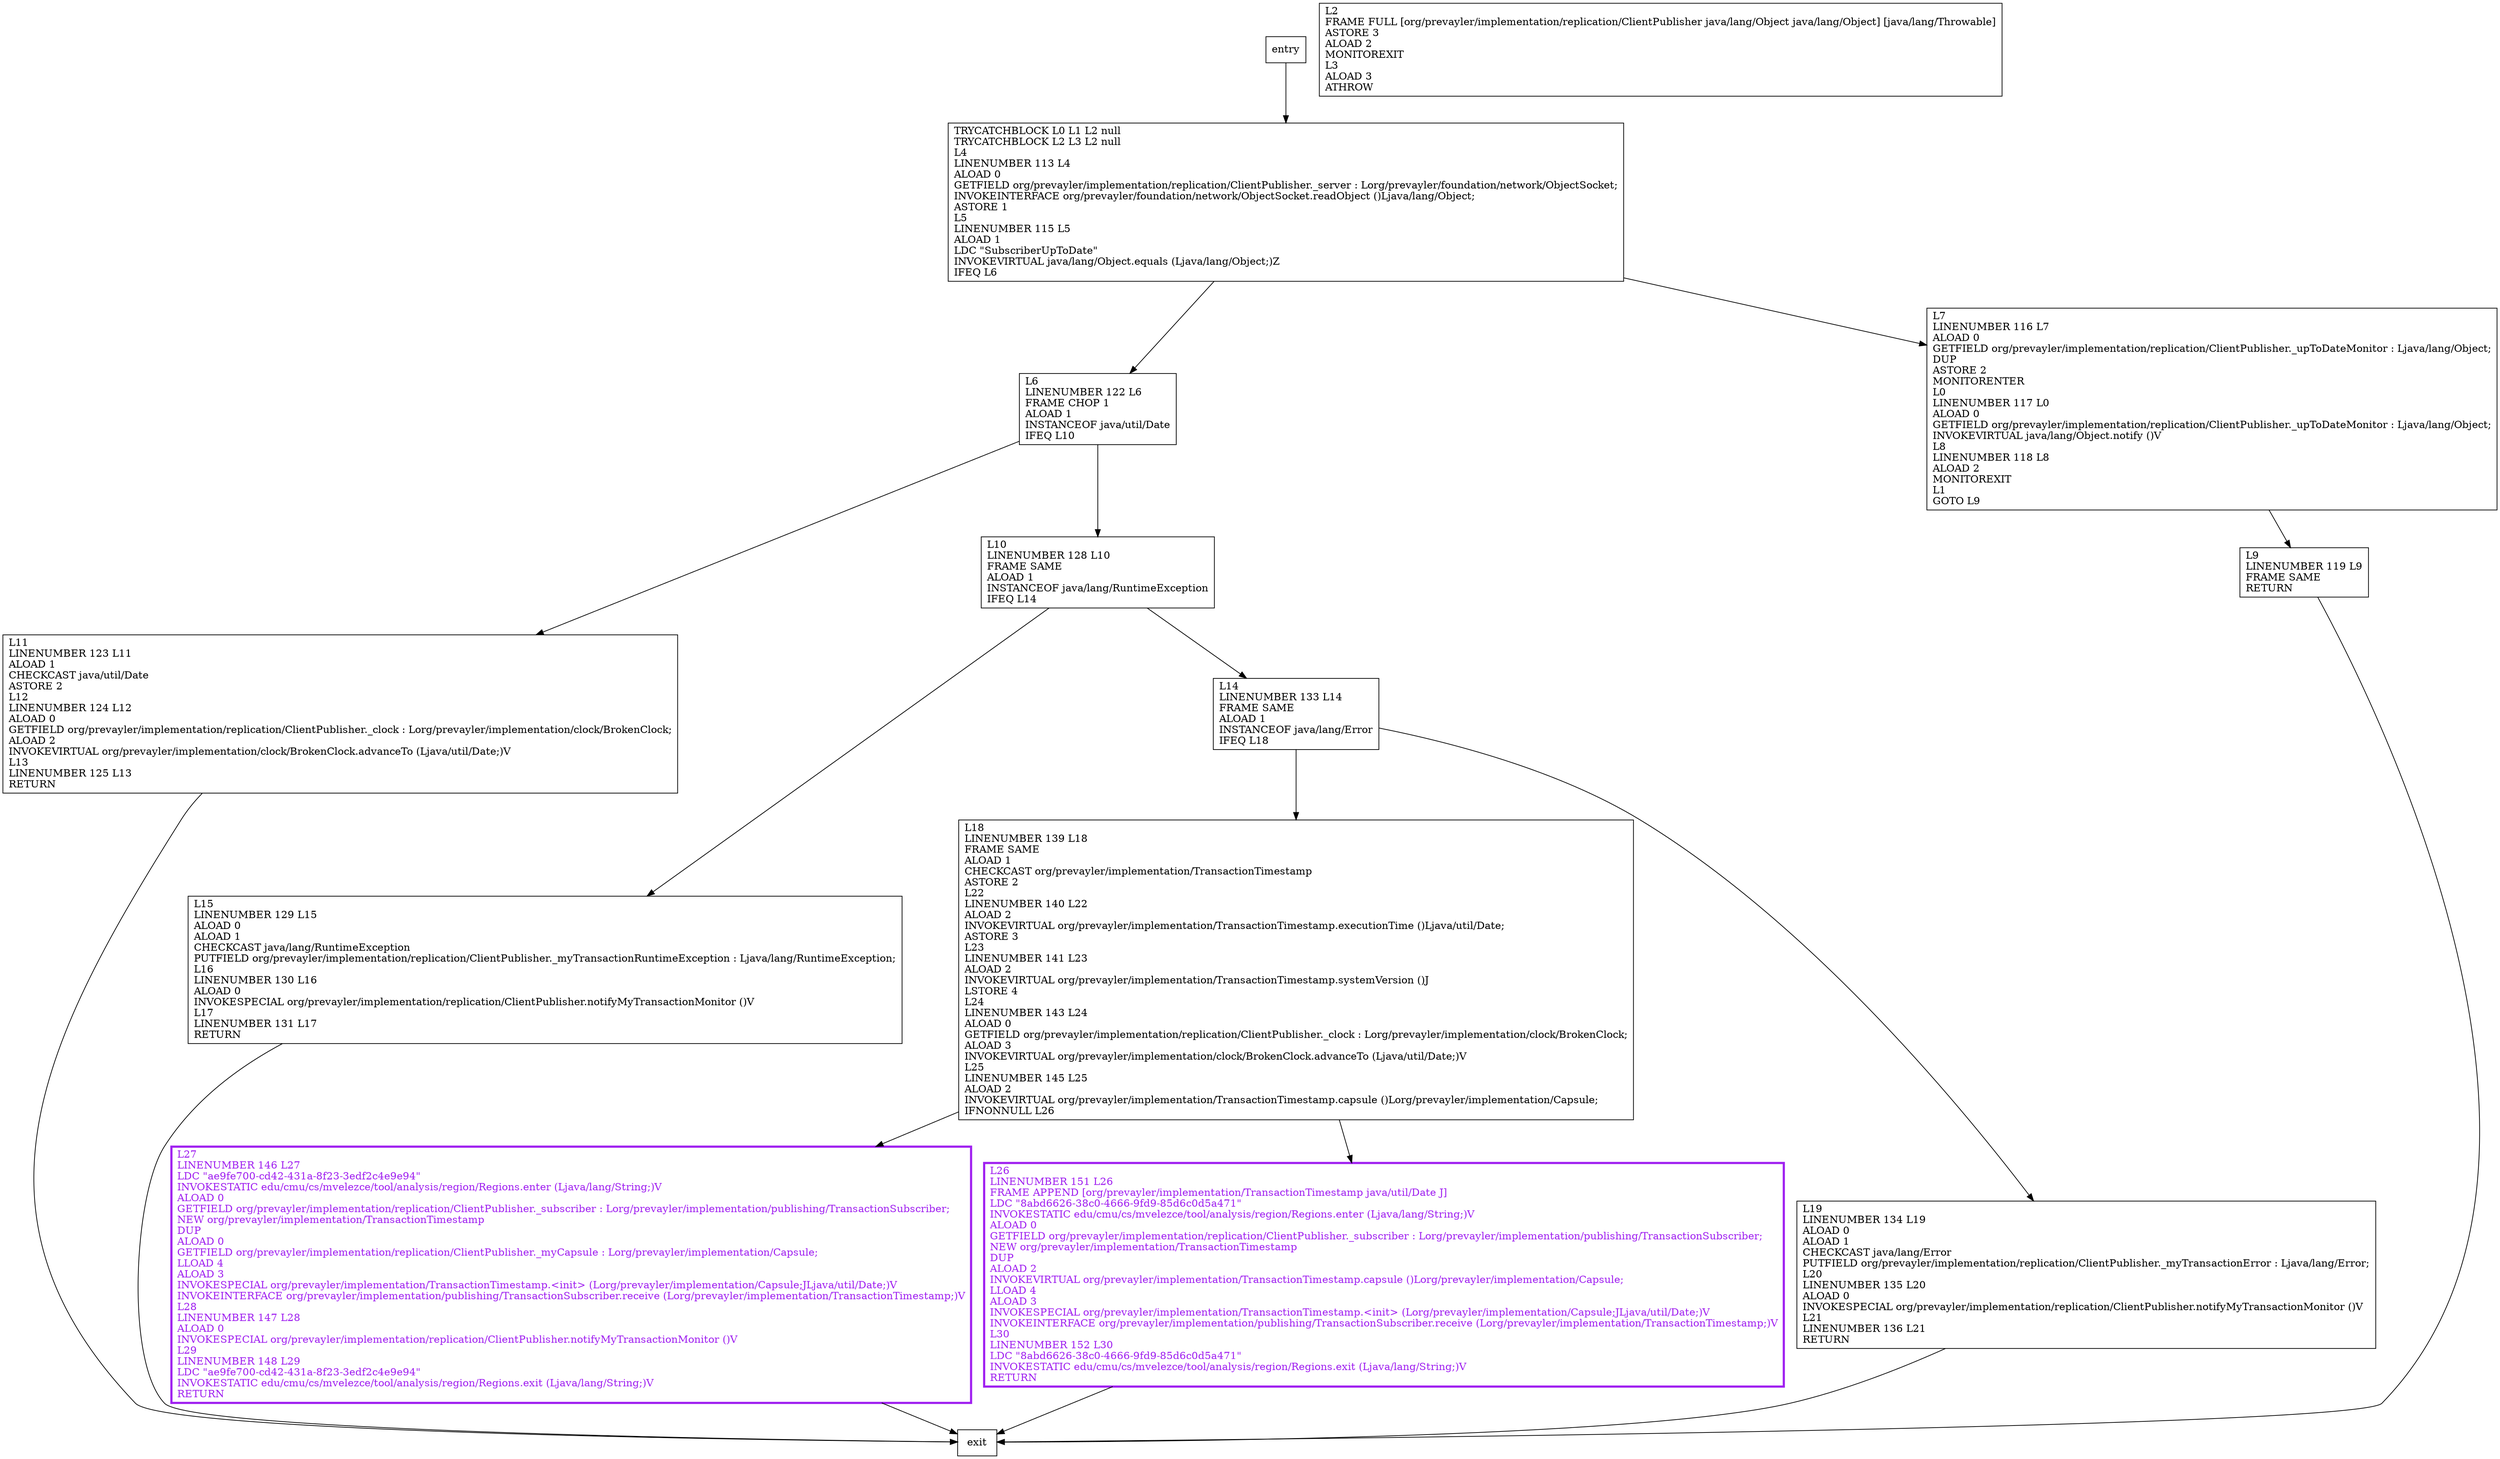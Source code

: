 digraph receiveTransactionFromServer {
node [shape=record];
507675674 [label="L11\lLINENUMBER 123 L11\lALOAD 1\lCHECKCAST java/util/Date\lASTORE 2\lL12\lLINENUMBER 124 L12\lALOAD 0\lGETFIELD org/prevayler/implementation/replication/ClientPublisher._clock : Lorg/prevayler/implementation/clock/BrokenClock;\lALOAD 2\lINVOKEVIRTUAL org/prevayler/implementation/clock/BrokenClock.advanceTo (Ljava/util/Date;)V\lL13\lLINENUMBER 125 L13\lRETURN\l"];
304234283 [label="L10\lLINENUMBER 128 L10\lFRAME SAME\lALOAD 1\lINSTANCEOF java/lang/RuntimeException\lIFEQ L14\l"];
1769512940 [label="TRYCATCHBLOCK L0 L1 L2 null\lTRYCATCHBLOCK L2 L3 L2 null\lL4\lLINENUMBER 113 L4\lALOAD 0\lGETFIELD org/prevayler/implementation/replication/ClientPublisher._server : Lorg/prevayler/foundation/network/ObjectSocket;\lINVOKEINTERFACE org/prevayler/foundation/network/ObjectSocket.readObject ()Ljava/lang/Object;\lASTORE 1\lL5\lLINENUMBER 115 L5\lALOAD 1\lLDC \"SubscriberUpToDate\"\lINVOKEVIRTUAL java/lang/Object.equals (Ljava/lang/Object;)Z\lIFEQ L6\l"];
1335943526 [label="L6\lLINENUMBER 122 L6\lFRAME CHOP 1\lALOAD 1\lINSTANCEOF java/util/Date\lIFEQ L10\l"];
1612814898 [label="L15\lLINENUMBER 129 L15\lALOAD 0\lALOAD 1\lCHECKCAST java/lang/RuntimeException\lPUTFIELD org/prevayler/implementation/replication/ClientPublisher._myTransactionRuntimeException : Ljava/lang/RuntimeException;\lL16\lLINENUMBER 130 L16\lALOAD 0\lINVOKESPECIAL org/prevayler/implementation/replication/ClientPublisher.notifyMyTransactionMonitor ()V\lL17\lLINENUMBER 131 L17\lRETURN\l"];
2011904058 [label="L9\lLINENUMBER 119 L9\lFRAME SAME\lRETURN\l"];
1668885114 [label="L18\lLINENUMBER 139 L18\lFRAME SAME\lALOAD 1\lCHECKCAST org/prevayler/implementation/TransactionTimestamp\lASTORE 2\lL22\lLINENUMBER 140 L22\lALOAD 2\lINVOKEVIRTUAL org/prevayler/implementation/TransactionTimestamp.executionTime ()Ljava/util/Date;\lASTORE 3\lL23\lLINENUMBER 141 L23\lALOAD 2\lINVOKEVIRTUAL org/prevayler/implementation/TransactionTimestamp.systemVersion ()J\lLSTORE 4\lL24\lLINENUMBER 143 L24\lALOAD 0\lGETFIELD org/prevayler/implementation/replication/ClientPublisher._clock : Lorg/prevayler/implementation/clock/BrokenClock;\lALOAD 3\lINVOKEVIRTUAL org/prevayler/implementation/clock/BrokenClock.advanceTo (Ljava/util/Date;)V\lL25\lLINENUMBER 145 L25\lALOAD 2\lINVOKEVIRTUAL org/prevayler/implementation/TransactionTimestamp.capsule ()Lorg/prevayler/implementation/Capsule;\lIFNONNULL L26\l"];
1762721883 [label="L19\lLINENUMBER 134 L19\lALOAD 0\lALOAD 1\lCHECKCAST java/lang/Error\lPUTFIELD org/prevayler/implementation/replication/ClientPublisher._myTransactionError : Ljava/lang/Error;\lL20\lLINENUMBER 135 L20\lALOAD 0\lINVOKESPECIAL org/prevayler/implementation/replication/ClientPublisher.notifyMyTransactionMonitor ()V\lL21\lLINENUMBER 136 L21\lRETURN\l"];
583386416 [label="L7\lLINENUMBER 116 L7\lALOAD 0\lGETFIELD org/prevayler/implementation/replication/ClientPublisher._upToDateMonitor : Ljava/lang/Object;\lDUP\lASTORE 2\lMONITORENTER\lL0\lLINENUMBER 117 L0\lALOAD 0\lGETFIELD org/prevayler/implementation/replication/ClientPublisher._upToDateMonitor : Ljava/lang/Object;\lINVOKEVIRTUAL java/lang/Object.notify ()V\lL8\lLINENUMBER 118 L8\lALOAD 2\lMONITOREXIT\lL1\lGOTO L9\l"];
1514229460 [label="L2\lFRAME FULL [org/prevayler/implementation/replication/ClientPublisher java/lang/Object java/lang/Object] [java/lang/Throwable]\lASTORE 3\lALOAD 2\lMONITOREXIT\lL3\lALOAD 3\lATHROW\l"];
132239723 [label="L27\lLINENUMBER 146 L27\lLDC \"ae9fe700-cd42-431a-8f23-3edf2c4e9e94\"\lINVOKESTATIC edu/cmu/cs/mvelezce/tool/analysis/region/Regions.enter (Ljava/lang/String;)V\lALOAD 0\lGETFIELD org/prevayler/implementation/replication/ClientPublisher._subscriber : Lorg/prevayler/implementation/publishing/TransactionSubscriber;\lNEW org/prevayler/implementation/TransactionTimestamp\lDUP\lALOAD 0\lGETFIELD org/prevayler/implementation/replication/ClientPublisher._myCapsule : Lorg/prevayler/implementation/Capsule;\lLLOAD 4\lALOAD 3\lINVOKESPECIAL org/prevayler/implementation/TransactionTimestamp.\<init\> (Lorg/prevayler/implementation/Capsule;JLjava/util/Date;)V\lINVOKEINTERFACE org/prevayler/implementation/publishing/TransactionSubscriber.receive (Lorg/prevayler/implementation/TransactionTimestamp;)V\lL28\lLINENUMBER 147 L28\lALOAD 0\lINVOKESPECIAL org/prevayler/implementation/replication/ClientPublisher.notifyMyTransactionMonitor ()V\lL29\lLINENUMBER 148 L29\lLDC \"ae9fe700-cd42-431a-8f23-3edf2c4e9e94\"\lINVOKESTATIC edu/cmu/cs/mvelezce/tool/analysis/region/Regions.exit (Ljava/lang/String;)V\lRETURN\l"];
809911552 [label="L14\lLINENUMBER 133 L14\lFRAME SAME\lALOAD 1\lINSTANCEOF java/lang/Error\lIFEQ L18\l"];
1803367996 [label="L26\lLINENUMBER 151 L26\lFRAME APPEND [org/prevayler/implementation/TransactionTimestamp java/util/Date J]\lLDC \"8abd6626-38c0-4666-9fd9-85d6c0d5a471\"\lINVOKESTATIC edu/cmu/cs/mvelezce/tool/analysis/region/Regions.enter (Ljava/lang/String;)V\lALOAD 0\lGETFIELD org/prevayler/implementation/replication/ClientPublisher._subscriber : Lorg/prevayler/implementation/publishing/TransactionSubscriber;\lNEW org/prevayler/implementation/TransactionTimestamp\lDUP\lALOAD 2\lINVOKEVIRTUAL org/prevayler/implementation/TransactionTimestamp.capsule ()Lorg/prevayler/implementation/Capsule;\lLLOAD 4\lALOAD 3\lINVOKESPECIAL org/prevayler/implementation/TransactionTimestamp.\<init\> (Lorg/prevayler/implementation/Capsule;JLjava/util/Date;)V\lINVOKEINTERFACE org/prevayler/implementation/publishing/TransactionSubscriber.receive (Lorg/prevayler/implementation/TransactionTimestamp;)V\lL30\lLINENUMBER 152 L30\lLDC \"8abd6626-38c0-4666-9fd9-85d6c0d5a471\"\lINVOKESTATIC edu/cmu/cs/mvelezce/tool/analysis/region/Regions.exit (Ljava/lang/String;)V\lRETURN\l"];
entry;
exit;
507675674 -> exit;
304234283 -> 809911552;
304234283 -> 1612814898;
1769512940 -> 583386416;
1769512940 -> 1335943526;
1335943526 -> 507675674;
1335943526 -> 304234283;
1612814898 -> exit;
2011904058 -> exit;
entry -> 1769512940;
1668885114 -> 132239723;
1668885114 -> 1803367996;
1762721883 -> exit;
583386416 -> 2011904058;
132239723 -> exit;
809911552 -> 1668885114;
809911552 -> 1762721883;
1803367996 -> exit;
132239723[fontcolor="purple", penwidth=3, color="purple"];
1803367996[fontcolor="purple", penwidth=3, color="purple"];
}
